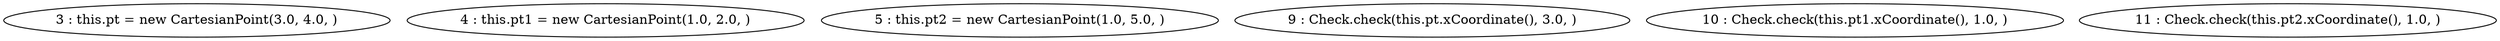 digraph G {
"3 : this.pt = new CartesianPoint(3.0, 4.0, )"
"4 : this.pt1 = new CartesianPoint(1.0, 2.0, )"
"5 : this.pt2 = new CartesianPoint(1.0, 5.0, )"
"9 : Check.check(this.pt.xCoordinate(), 3.0, )"
"10 : Check.check(this.pt1.xCoordinate(), 1.0, )"
"11 : Check.check(this.pt2.xCoordinate(), 1.0, )"
}